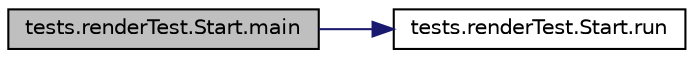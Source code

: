 digraph "tests.renderTest.Start.main"
{
 // LATEX_PDF_SIZE
  edge [fontname="Helvetica",fontsize="10",labelfontname="Helvetica",labelfontsize="10"];
  node [fontname="Helvetica",fontsize="10",shape=record];
  rankdir="LR";
  Node1 [label="tests.renderTest.Start.main",height=0.2,width=0.4,color="black", fillcolor="grey75", style="filled", fontcolor="black",tooltip=" "];
  Node1 -> Node2 [color="midnightblue",fontsize="10",style="solid",fontname="Helvetica"];
  Node2 [label="tests.renderTest.Start.run",height=0.2,width=0.4,color="black", fillcolor="white", style="filled",URL="$d5/d80/classtests_1_1render_test_1_1_start.html#addeb66506194ebf24392e58706d5b6d9",tooltip=" "];
}
